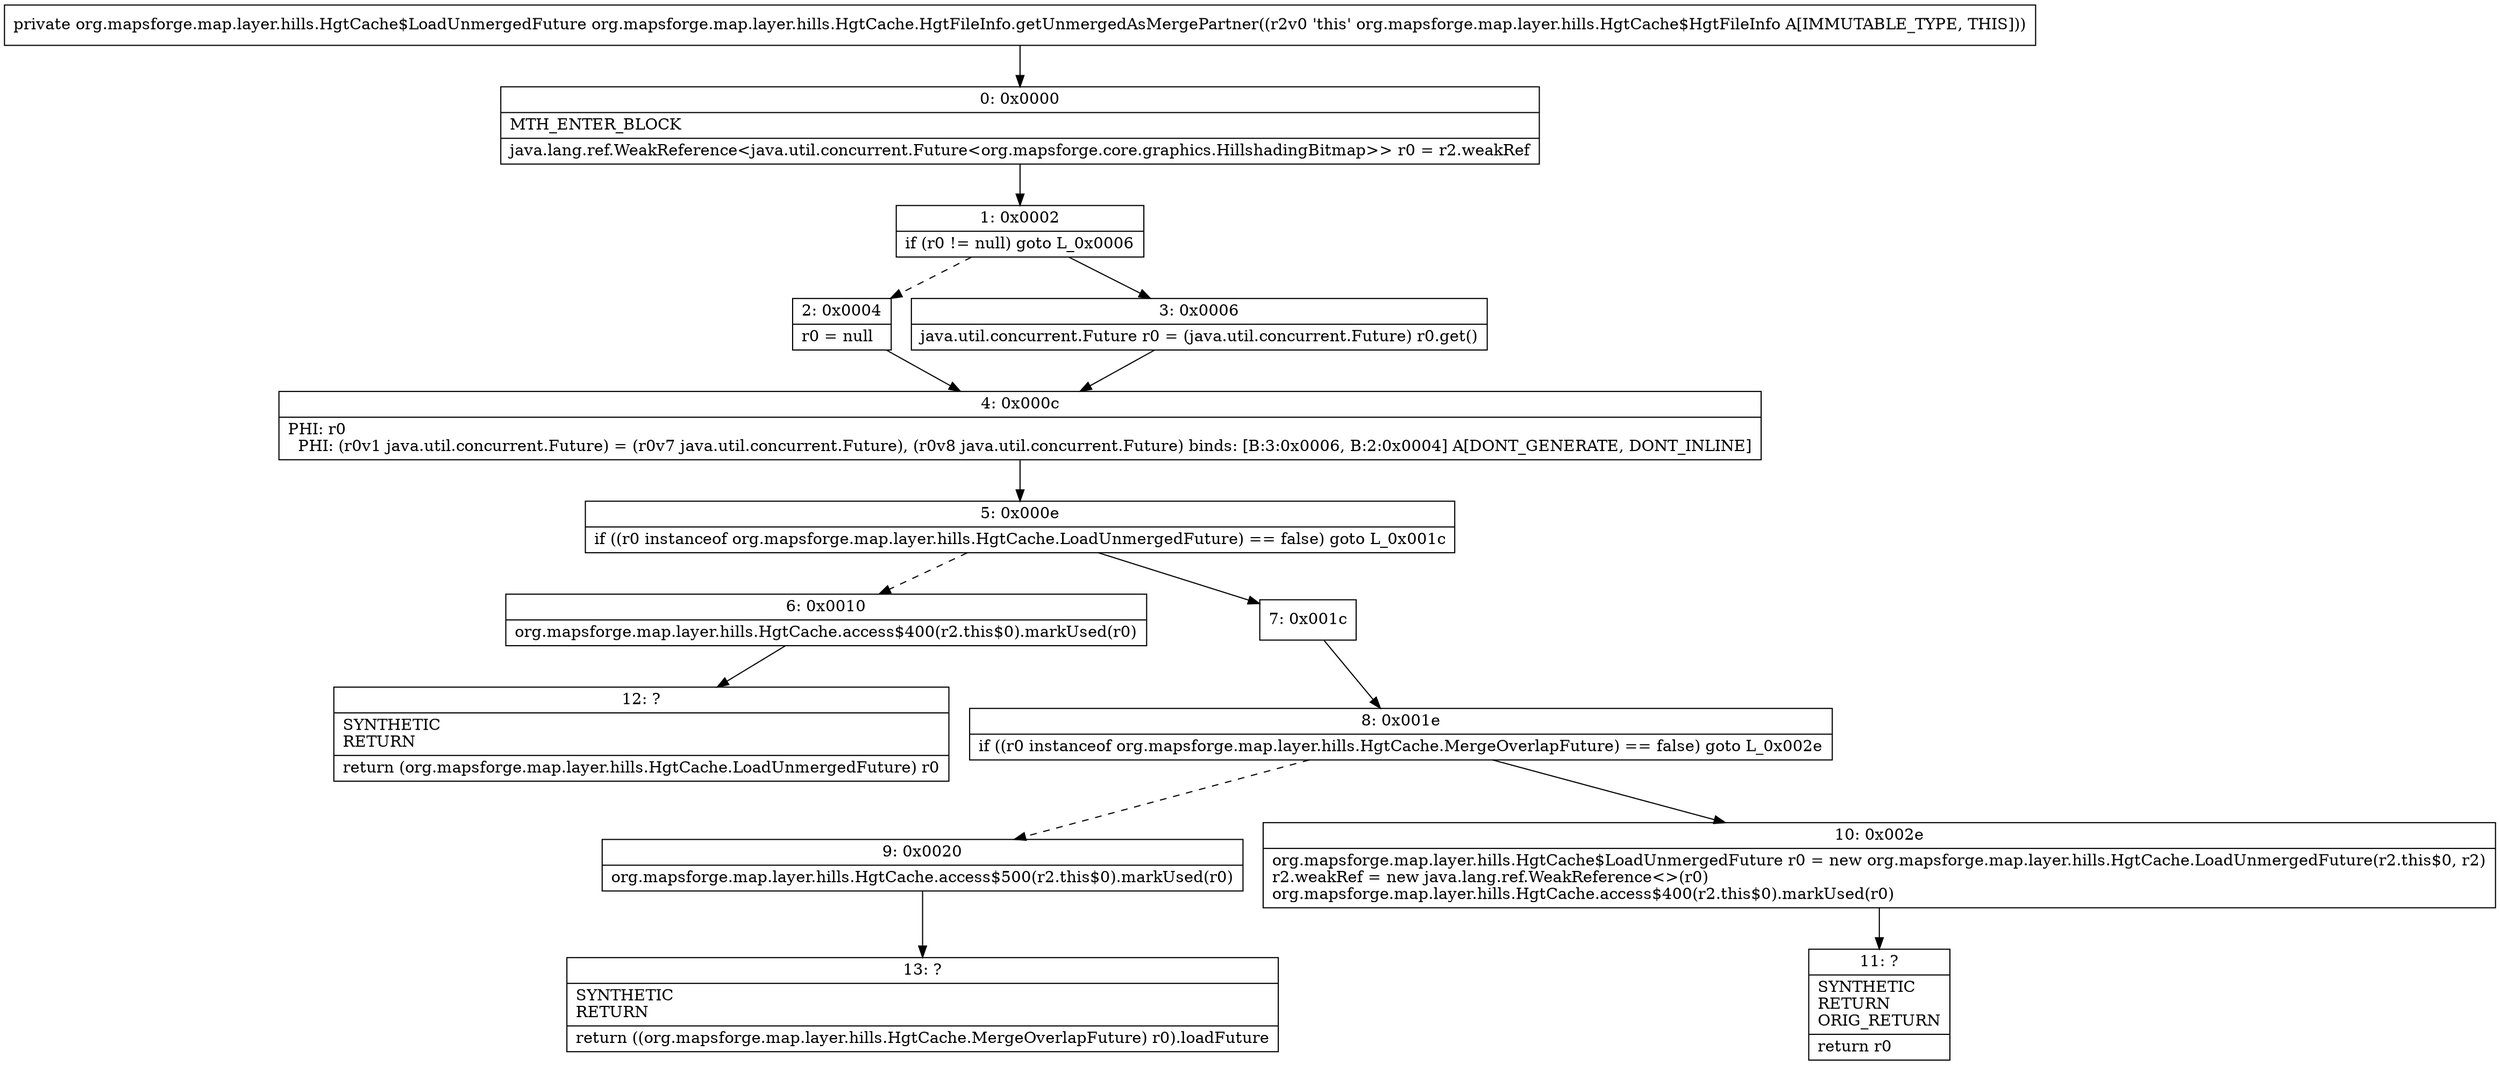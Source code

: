 digraph "CFG fororg.mapsforge.map.layer.hills.HgtCache.HgtFileInfo.getUnmergedAsMergePartner()Lorg\/mapsforge\/map\/layer\/hills\/HgtCache$LoadUnmergedFuture;" {
Node_0 [shape=record,label="{0\:\ 0x0000|MTH_ENTER_BLOCK\l|java.lang.ref.WeakReference\<java.util.concurrent.Future\<org.mapsforge.core.graphics.HillshadingBitmap\>\> r0 = r2.weakRef\l}"];
Node_1 [shape=record,label="{1\:\ 0x0002|if (r0 != null) goto L_0x0006\l}"];
Node_2 [shape=record,label="{2\:\ 0x0004|r0 = null\l}"];
Node_3 [shape=record,label="{3\:\ 0x0006|java.util.concurrent.Future r0 = (java.util.concurrent.Future) r0.get()\l}"];
Node_4 [shape=record,label="{4\:\ 0x000c|PHI: r0 \l  PHI: (r0v1 java.util.concurrent.Future) = (r0v7 java.util.concurrent.Future), (r0v8 java.util.concurrent.Future) binds: [B:3:0x0006, B:2:0x0004] A[DONT_GENERATE, DONT_INLINE]\l}"];
Node_5 [shape=record,label="{5\:\ 0x000e|if ((r0 instanceof org.mapsforge.map.layer.hills.HgtCache.LoadUnmergedFuture) == false) goto L_0x001c\l}"];
Node_6 [shape=record,label="{6\:\ 0x0010|org.mapsforge.map.layer.hills.HgtCache.access$400(r2.this$0).markUsed(r0)\l}"];
Node_7 [shape=record,label="{7\:\ 0x001c}"];
Node_8 [shape=record,label="{8\:\ 0x001e|if ((r0 instanceof org.mapsforge.map.layer.hills.HgtCache.MergeOverlapFuture) == false) goto L_0x002e\l}"];
Node_9 [shape=record,label="{9\:\ 0x0020|org.mapsforge.map.layer.hills.HgtCache.access$500(r2.this$0).markUsed(r0)\l}"];
Node_10 [shape=record,label="{10\:\ 0x002e|org.mapsforge.map.layer.hills.HgtCache$LoadUnmergedFuture r0 = new org.mapsforge.map.layer.hills.HgtCache.LoadUnmergedFuture(r2.this$0, r2)\lr2.weakRef = new java.lang.ref.WeakReference\<\>(r0)\lorg.mapsforge.map.layer.hills.HgtCache.access$400(r2.this$0).markUsed(r0)\l}"];
Node_11 [shape=record,label="{11\:\ ?|SYNTHETIC\lRETURN\lORIG_RETURN\l|return r0\l}"];
Node_12 [shape=record,label="{12\:\ ?|SYNTHETIC\lRETURN\l|return (org.mapsforge.map.layer.hills.HgtCache.LoadUnmergedFuture) r0\l}"];
Node_13 [shape=record,label="{13\:\ ?|SYNTHETIC\lRETURN\l|return ((org.mapsforge.map.layer.hills.HgtCache.MergeOverlapFuture) r0).loadFuture\l}"];
MethodNode[shape=record,label="{private org.mapsforge.map.layer.hills.HgtCache$LoadUnmergedFuture org.mapsforge.map.layer.hills.HgtCache.HgtFileInfo.getUnmergedAsMergePartner((r2v0 'this' org.mapsforge.map.layer.hills.HgtCache$HgtFileInfo A[IMMUTABLE_TYPE, THIS])) }"];
MethodNode -> Node_0;
Node_0 -> Node_1;
Node_1 -> Node_2[style=dashed];
Node_1 -> Node_3;
Node_2 -> Node_4;
Node_3 -> Node_4;
Node_4 -> Node_5;
Node_5 -> Node_6[style=dashed];
Node_5 -> Node_7;
Node_6 -> Node_12;
Node_7 -> Node_8;
Node_8 -> Node_9[style=dashed];
Node_8 -> Node_10;
Node_9 -> Node_13;
Node_10 -> Node_11;
}

